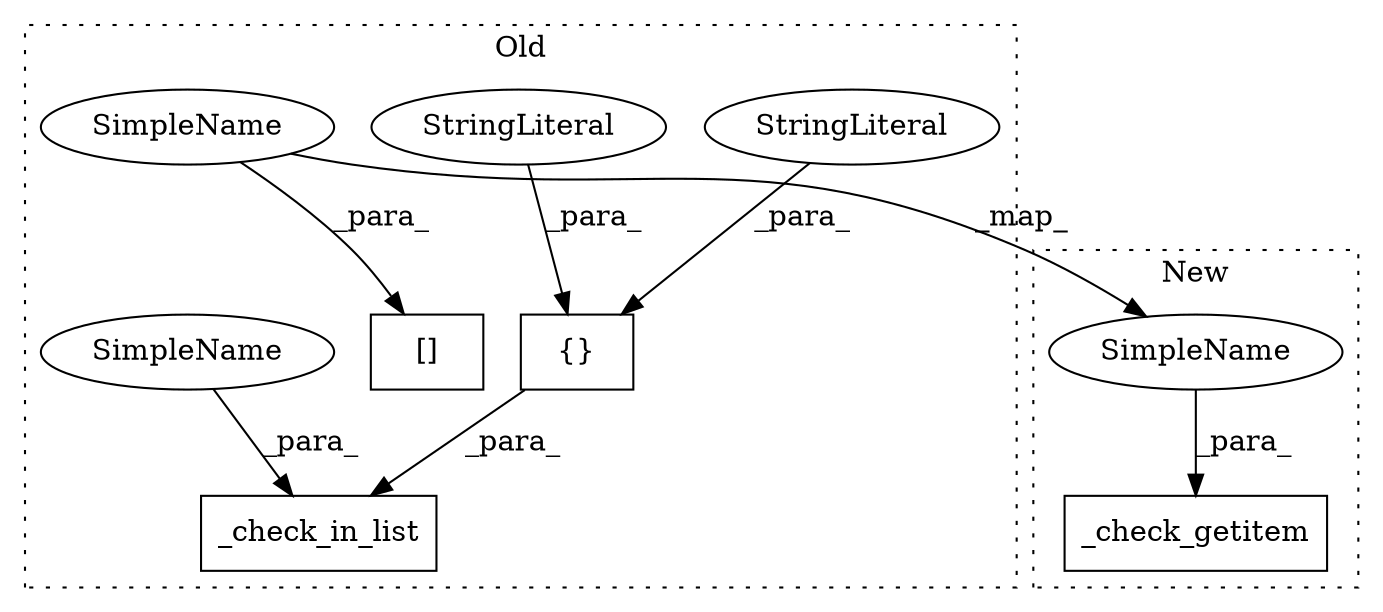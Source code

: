digraph G {
subgraph cluster0 {
1 [label="_check_in_list" a="32" s="20349,20400" l="15,1" shape="box"];
3 [label="[]" a="2" s="20433,20469" l="22,1" shape="box"];
4 [label="{}" a="4" s="20376,20384" l="1,1" shape="box"];
5 [label="StringLiteral" a="45" s="20381" l="3" shape="ellipse"];
6 [label="StringLiteral" a="45" s="20377" l="3" shape="ellipse"];
7 [label="SimpleName" a="42" s="20455" l="14" shape="ellipse"];
8 [label="SimpleName" a="42" s="20386" l="14" shape="ellipse"];
label = "Old";
style="dotted";
}
subgraph cluster1 {
2 [label="_check_getitem" a="32" s="20271,20322" l="15,1" shape="box"];
9 [label="SimpleName" a="42" s="20308" l="14" shape="ellipse"];
label = "New";
style="dotted";
}
4 -> 1 [label="_para_"];
5 -> 4 [label="_para_"];
6 -> 4 [label="_para_"];
7 -> 9 [label="_map_"];
7 -> 3 [label="_para_"];
8 -> 1 [label="_para_"];
9 -> 2 [label="_para_"];
}